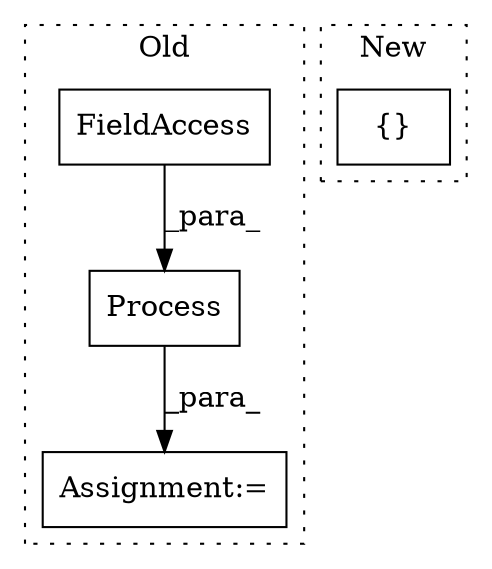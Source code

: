 digraph G {
subgraph cluster0 {
1 [label="Process" a="32" s="1293,1311" l="8,1" shape="box"];
3 [label="Assignment:=" a="7" s="1292" l="1" shape="box"];
4 [label="FieldAccess" a="22" s="1301" l="10" shape="box"];
label = "Old";
style="dotted";
}
subgraph cluster1 {
2 [label="{}" a="4" s="1098,1106" l="1,1" shape="box"];
label = "New";
style="dotted";
}
1 -> 3 [label="_para_"];
4 -> 1 [label="_para_"];
}